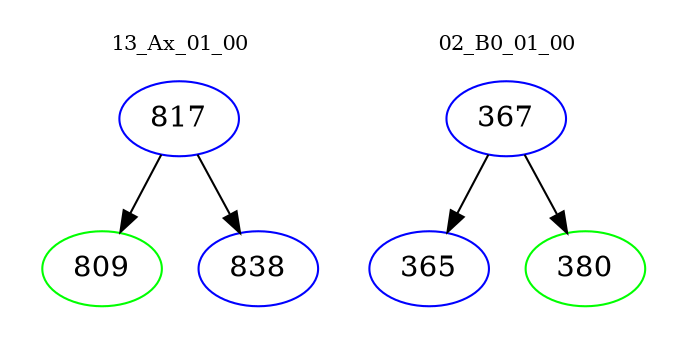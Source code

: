 digraph{
subgraph cluster_0 {
color = white
label = "13_Ax_01_00";
fontsize=10;
T0_817 [label="817", color="blue"]
T0_817 -> T0_809 [color="black"]
T0_809 [label="809", color="green"]
T0_817 -> T0_838 [color="black"]
T0_838 [label="838", color="blue"]
}
subgraph cluster_1 {
color = white
label = "02_B0_01_00";
fontsize=10;
T1_367 [label="367", color="blue"]
T1_367 -> T1_365 [color="black"]
T1_365 [label="365", color="blue"]
T1_367 -> T1_380 [color="black"]
T1_380 [label="380", color="green"]
}
}
